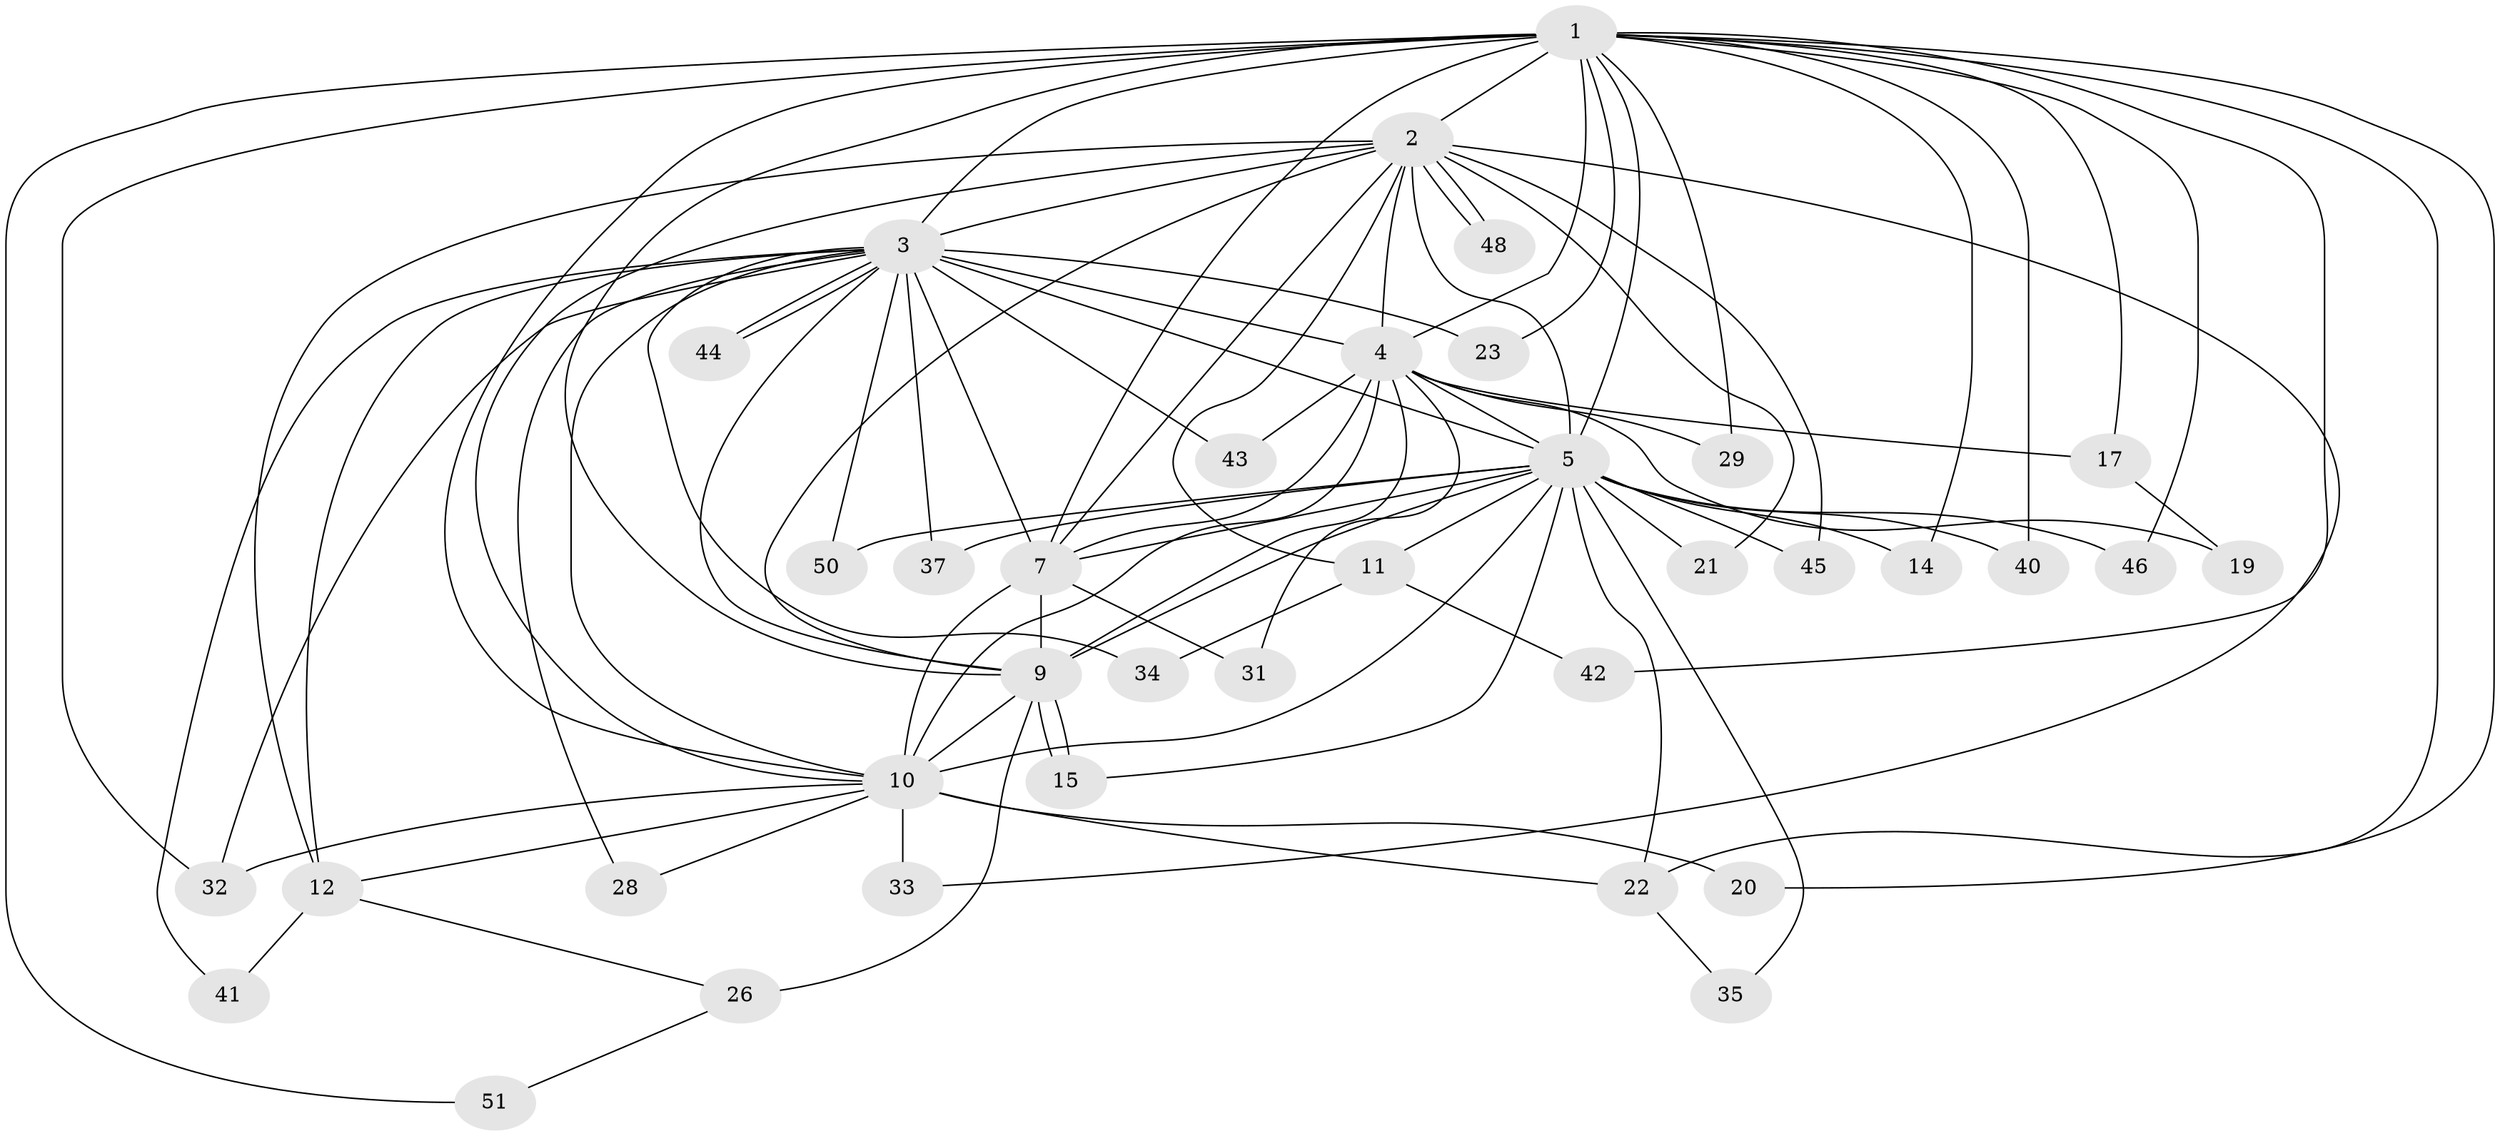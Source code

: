 // original degree distribution, {16: 0.0784313725490196, 18: 0.0196078431372549, 21: 0.0196078431372549, 13: 0.0392156862745098, 15: 0.0196078431372549, 14: 0.0196078431372549, 4: 0.058823529411764705, 3: 0.1568627450980392, 2: 0.5882352941176471}
// Generated by graph-tools (version 1.1) at 2025/10/02/27/25 16:10:57]
// undirected, 37 vertices, 90 edges
graph export_dot {
graph [start="1"]
  node [color=gray90,style=filled];
  1 [super="+8"];
  2 [super="+38"];
  3 [super="+18"];
  4 [super="+36"];
  5 [super="+6"];
  7 [super="+49"];
  9 [super="+16"];
  10 [super="+13"];
  11;
  12 [super="+24"];
  14;
  15 [super="+27"];
  17;
  19;
  20;
  21;
  22 [super="+25"];
  23;
  26 [super="+30"];
  28;
  29;
  31;
  32 [super="+39"];
  33;
  34;
  35;
  37;
  40 [super="+47"];
  41;
  42;
  43;
  44;
  45;
  46;
  48;
  50;
  51;
  1 -- 2 [weight=3];
  1 -- 3 [weight=2];
  1 -- 4 [weight=2];
  1 -- 5 [weight=4];
  1 -- 7 [weight=2];
  1 -- 9 [weight=2];
  1 -- 10 [weight=2];
  1 -- 17;
  1 -- 23;
  1 -- 29;
  1 -- 32;
  1 -- 40 [weight=2];
  1 -- 46;
  1 -- 42;
  1 -- 14;
  1 -- 51;
  1 -- 20;
  1 -- 22;
  2 -- 3 [weight=2];
  2 -- 4;
  2 -- 5 [weight=2];
  2 -- 7;
  2 -- 9;
  2 -- 10;
  2 -- 11;
  2 -- 12;
  2 -- 21;
  2 -- 33;
  2 -- 45;
  2 -- 48;
  2 -- 48;
  3 -- 4;
  3 -- 5 [weight=2];
  3 -- 7;
  3 -- 9;
  3 -- 10;
  3 -- 23;
  3 -- 28;
  3 -- 34;
  3 -- 37;
  3 -- 41;
  3 -- 43;
  3 -- 44;
  3 -- 44;
  3 -- 50;
  3 -- 32;
  3 -- 12;
  4 -- 5 [weight=2];
  4 -- 7 [weight=3];
  4 -- 9;
  4 -- 10;
  4 -- 17;
  4 -- 19;
  4 -- 29;
  4 -- 31;
  4 -- 43;
  5 -- 7 [weight=2];
  5 -- 9 [weight=2];
  5 -- 10 [weight=2];
  5 -- 21;
  5 -- 35;
  5 -- 45;
  5 -- 37;
  5 -- 11;
  5 -- 14;
  5 -- 46;
  5 -- 50;
  5 -- 22;
  5 -- 40;
  5 -- 15;
  7 -- 9;
  7 -- 10 [weight=2];
  7 -- 31;
  9 -- 10;
  9 -- 15;
  9 -- 15;
  9 -- 26 [weight=2];
  10 -- 12;
  10 -- 20;
  10 -- 22;
  10 -- 28;
  10 -- 32;
  10 -- 33;
  11 -- 34;
  11 -- 42;
  12 -- 41;
  12 -- 26;
  17 -- 19;
  22 -- 35;
  26 -- 51;
}
